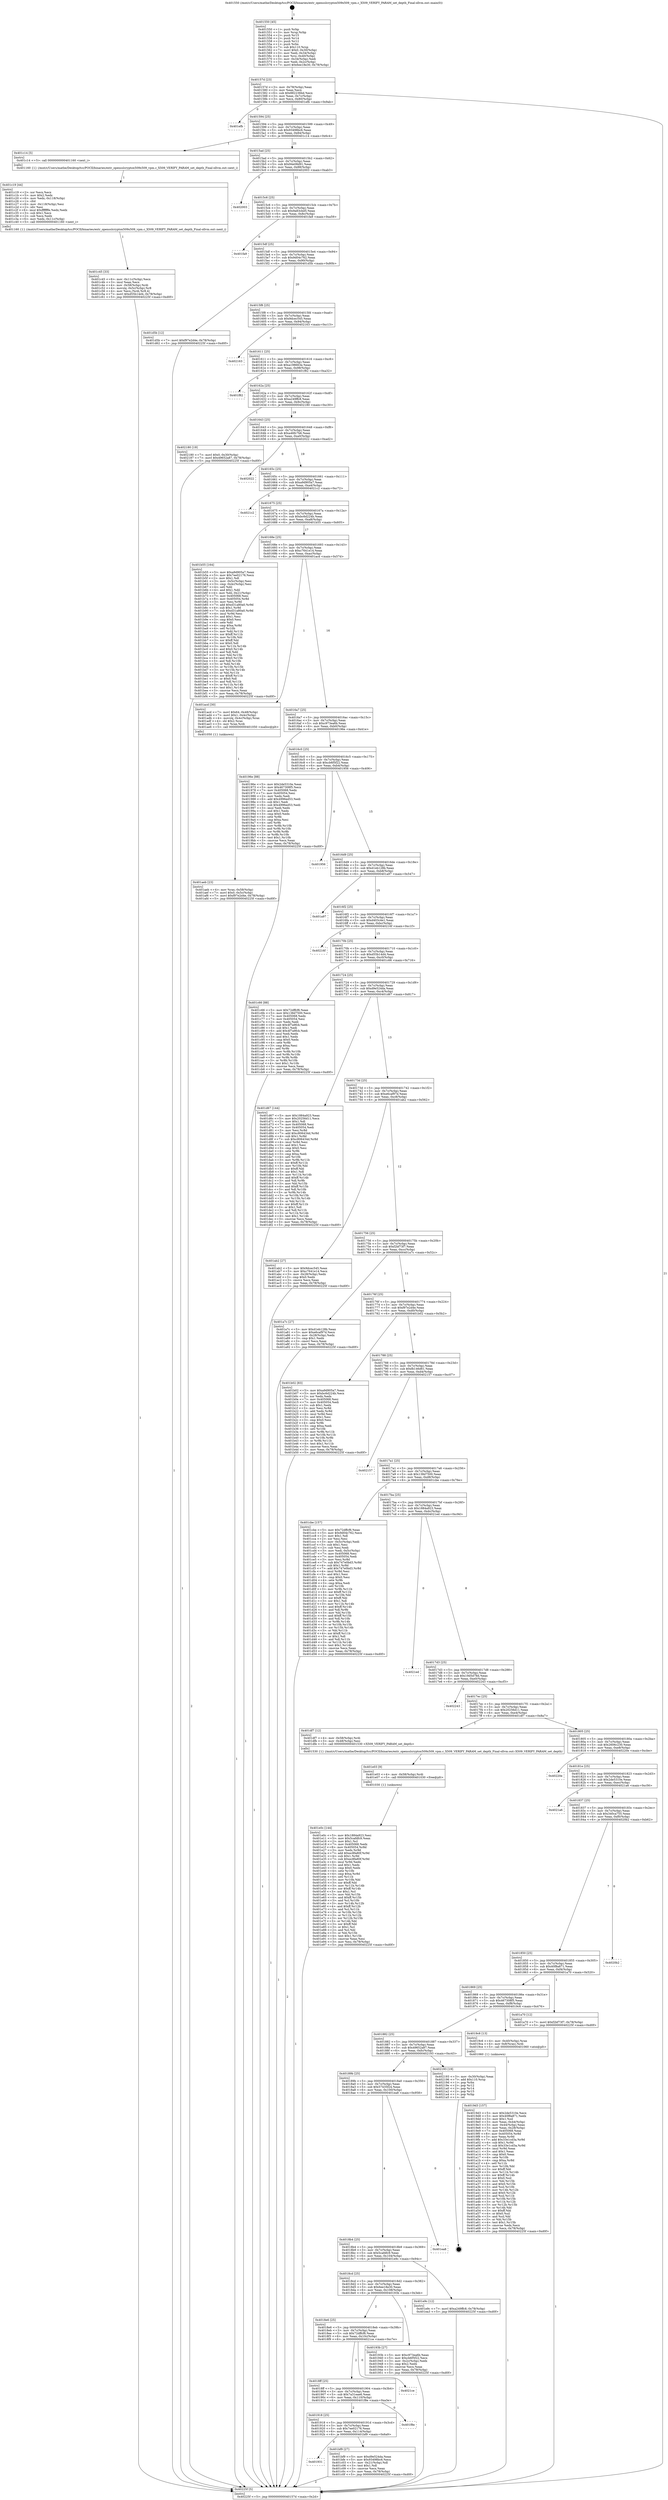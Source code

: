 digraph "0x401550" {
  label = "0x401550 (/mnt/c/Users/mathe/Desktop/tcc/POCII/binaries/extr_opensslcryptox509x509_vpm.c_X509_VERIFY_PARAM_set_depth_Final-ollvm.out::main(0))"
  labelloc = "t"
  node[shape=record]

  Entry [label="",width=0.3,height=0.3,shape=circle,fillcolor=black,style=filled]
  "0x40157d" [label="{
     0x40157d [23]\l
     | [instrs]\l
     &nbsp;&nbsp;0x40157d \<+3\>: mov -0x78(%rbp),%eax\l
     &nbsp;&nbsp;0x401580 \<+2\>: mov %eax,%ecx\l
     &nbsp;&nbsp;0x401582 \<+6\>: sub $0x882236bd,%ecx\l
     &nbsp;&nbsp;0x401588 \<+3\>: mov %eax,-0x7c(%rbp)\l
     &nbsp;&nbsp;0x40158b \<+3\>: mov %ecx,-0x80(%rbp)\l
     &nbsp;&nbsp;0x40158e \<+6\>: je 0000000000401efb \<main+0x9ab\>\l
  }"]
  "0x401efb" [label="{
     0x401efb\l
  }", style=dashed]
  "0x401594" [label="{
     0x401594 [25]\l
     | [instrs]\l
     &nbsp;&nbsp;0x401594 \<+5\>: jmp 0000000000401599 \<main+0x49\>\l
     &nbsp;&nbsp;0x401599 \<+3\>: mov -0x7c(%rbp),%eax\l
     &nbsp;&nbsp;0x40159c \<+5\>: sub $0x93498bc6,%eax\l
     &nbsp;&nbsp;0x4015a1 \<+6\>: mov %eax,-0x84(%rbp)\l
     &nbsp;&nbsp;0x4015a7 \<+6\>: je 0000000000401c14 \<main+0x6c4\>\l
  }"]
  Exit [label="",width=0.3,height=0.3,shape=circle,fillcolor=black,style=filled,peripheries=2]
  "0x401c14" [label="{
     0x401c14 [5]\l
     | [instrs]\l
     &nbsp;&nbsp;0x401c14 \<+5\>: call 0000000000401160 \<next_i\>\l
     | [calls]\l
     &nbsp;&nbsp;0x401160 \{1\} (/mnt/c/Users/mathe/Desktop/tcc/POCII/binaries/extr_opensslcryptox509x509_vpm.c_X509_VERIFY_PARAM_set_depth_Final-ollvm.out::next_i)\l
  }"]
  "0x4015ad" [label="{
     0x4015ad [25]\l
     | [instrs]\l
     &nbsp;&nbsp;0x4015ad \<+5\>: jmp 00000000004015b2 \<main+0x62\>\l
     &nbsp;&nbsp;0x4015b2 \<+3\>: mov -0x7c(%rbp),%eax\l
     &nbsp;&nbsp;0x4015b5 \<+5\>: sub $0x94e08d91,%eax\l
     &nbsp;&nbsp;0x4015ba \<+6\>: mov %eax,-0x88(%rbp)\l
     &nbsp;&nbsp;0x4015c0 \<+6\>: je 0000000000402003 \<main+0xab3\>\l
  }"]
  "0x401e0c" [label="{
     0x401e0c [144]\l
     | [instrs]\l
     &nbsp;&nbsp;0x401e0c \<+5\>: mov $0x1884a923,%esi\l
     &nbsp;&nbsp;0x401e11 \<+5\>: mov $0x5cafdfc9,%eax\l
     &nbsp;&nbsp;0x401e16 \<+2\>: mov $0x1,%cl\l
     &nbsp;&nbsp;0x401e18 \<+7\>: mov 0x405068,%edx\l
     &nbsp;&nbsp;0x401e1f \<+8\>: mov 0x405054,%r8d\l
     &nbsp;&nbsp;0x401e27 \<+3\>: mov %edx,%r9d\l
     &nbsp;&nbsp;0x401e2a \<+7\>: add $0xec8fa80f,%r9d\l
     &nbsp;&nbsp;0x401e31 \<+4\>: sub $0x1,%r9d\l
     &nbsp;&nbsp;0x401e35 \<+7\>: sub $0xec8fa80f,%r9d\l
     &nbsp;&nbsp;0x401e3c \<+4\>: imul %r9d,%edx\l
     &nbsp;&nbsp;0x401e40 \<+3\>: and $0x1,%edx\l
     &nbsp;&nbsp;0x401e43 \<+3\>: cmp $0x0,%edx\l
     &nbsp;&nbsp;0x401e46 \<+4\>: sete %r10b\l
     &nbsp;&nbsp;0x401e4a \<+4\>: cmp $0xa,%r8d\l
     &nbsp;&nbsp;0x401e4e \<+4\>: setl %r11b\l
     &nbsp;&nbsp;0x401e52 \<+3\>: mov %r10b,%bl\l
     &nbsp;&nbsp;0x401e55 \<+3\>: xor $0xff,%bl\l
     &nbsp;&nbsp;0x401e58 \<+3\>: mov %r11b,%r14b\l
     &nbsp;&nbsp;0x401e5b \<+4\>: xor $0xff,%r14b\l
     &nbsp;&nbsp;0x401e5f \<+3\>: xor $0x1,%cl\l
     &nbsp;&nbsp;0x401e62 \<+3\>: mov %bl,%r15b\l
     &nbsp;&nbsp;0x401e65 \<+4\>: and $0xff,%r15b\l
     &nbsp;&nbsp;0x401e69 \<+3\>: and %cl,%r10b\l
     &nbsp;&nbsp;0x401e6c \<+3\>: mov %r14b,%r12b\l
     &nbsp;&nbsp;0x401e6f \<+4\>: and $0xff,%r12b\l
     &nbsp;&nbsp;0x401e73 \<+3\>: and %cl,%r11b\l
     &nbsp;&nbsp;0x401e76 \<+3\>: or %r10b,%r15b\l
     &nbsp;&nbsp;0x401e79 \<+3\>: or %r11b,%r12b\l
     &nbsp;&nbsp;0x401e7c \<+3\>: xor %r12b,%r15b\l
     &nbsp;&nbsp;0x401e7f \<+3\>: or %r14b,%bl\l
     &nbsp;&nbsp;0x401e82 \<+3\>: xor $0xff,%bl\l
     &nbsp;&nbsp;0x401e85 \<+3\>: or $0x1,%cl\l
     &nbsp;&nbsp;0x401e88 \<+2\>: and %cl,%bl\l
     &nbsp;&nbsp;0x401e8a \<+3\>: or %bl,%r15b\l
     &nbsp;&nbsp;0x401e8d \<+4\>: test $0x1,%r15b\l
     &nbsp;&nbsp;0x401e91 \<+3\>: cmovne %eax,%esi\l
     &nbsp;&nbsp;0x401e94 \<+3\>: mov %esi,-0x78(%rbp)\l
     &nbsp;&nbsp;0x401e97 \<+5\>: jmp 000000000040225f \<main+0xd0f\>\l
  }"]
  "0x402003" [label="{
     0x402003\l
  }", style=dashed]
  "0x4015c6" [label="{
     0x4015c6 [25]\l
     | [instrs]\l
     &nbsp;&nbsp;0x4015c6 \<+5\>: jmp 00000000004015cb \<main+0x7b\>\l
     &nbsp;&nbsp;0x4015cb \<+3\>: mov -0x7c(%rbp),%eax\l
     &nbsp;&nbsp;0x4015ce \<+5\>: sub $0x9a83cbd5,%eax\l
     &nbsp;&nbsp;0x4015d3 \<+6\>: mov %eax,-0x8c(%rbp)\l
     &nbsp;&nbsp;0x4015d9 \<+6\>: je 0000000000401fa9 \<main+0xa59\>\l
  }"]
  "0x401e03" [label="{
     0x401e03 [9]\l
     | [instrs]\l
     &nbsp;&nbsp;0x401e03 \<+4\>: mov -0x58(%rbp),%rdi\l
     &nbsp;&nbsp;0x401e07 \<+5\>: call 0000000000401030 \<free@plt\>\l
     | [calls]\l
     &nbsp;&nbsp;0x401030 \{1\} (unknown)\l
  }"]
  "0x401fa9" [label="{
     0x401fa9\l
  }", style=dashed]
  "0x4015df" [label="{
     0x4015df [25]\l
     | [instrs]\l
     &nbsp;&nbsp;0x4015df \<+5\>: jmp 00000000004015e4 \<main+0x94\>\l
     &nbsp;&nbsp;0x4015e4 \<+3\>: mov -0x7c(%rbp),%eax\l
     &nbsp;&nbsp;0x4015e7 \<+5\>: sub $0x9d04c762,%eax\l
     &nbsp;&nbsp;0x4015ec \<+6\>: mov %eax,-0x90(%rbp)\l
     &nbsp;&nbsp;0x4015f2 \<+6\>: je 0000000000401d5b \<main+0x80b\>\l
  }"]
  "0x401c45" [label="{
     0x401c45 [33]\l
     | [instrs]\l
     &nbsp;&nbsp;0x401c45 \<+6\>: mov -0x11c(%rbp),%ecx\l
     &nbsp;&nbsp;0x401c4b \<+3\>: imul %eax,%ecx\l
     &nbsp;&nbsp;0x401c4e \<+4\>: mov -0x58(%rbp),%rdi\l
     &nbsp;&nbsp;0x401c52 \<+4\>: movslq -0x5c(%rbp),%r8\l
     &nbsp;&nbsp;0x401c56 \<+4\>: mov %ecx,(%rdi,%r8,4)\l
     &nbsp;&nbsp;0x401c5a \<+7\>: movl $0xd55b14d4,-0x78(%rbp)\l
     &nbsp;&nbsp;0x401c61 \<+5\>: jmp 000000000040225f \<main+0xd0f\>\l
  }"]
  "0x401d5b" [label="{
     0x401d5b [12]\l
     | [instrs]\l
     &nbsp;&nbsp;0x401d5b \<+7\>: movl $0xf97e2d4e,-0x78(%rbp)\l
     &nbsp;&nbsp;0x401d62 \<+5\>: jmp 000000000040225f \<main+0xd0f\>\l
  }"]
  "0x4015f8" [label="{
     0x4015f8 [25]\l
     | [instrs]\l
     &nbsp;&nbsp;0x4015f8 \<+5\>: jmp 00000000004015fd \<main+0xad\>\l
     &nbsp;&nbsp;0x4015fd \<+3\>: mov -0x7c(%rbp),%eax\l
     &nbsp;&nbsp;0x401600 \<+5\>: sub $0x9dcec545,%eax\l
     &nbsp;&nbsp;0x401605 \<+6\>: mov %eax,-0x94(%rbp)\l
     &nbsp;&nbsp;0x40160b \<+6\>: je 0000000000402163 \<main+0xc13\>\l
  }"]
  "0x401c19" [label="{
     0x401c19 [44]\l
     | [instrs]\l
     &nbsp;&nbsp;0x401c19 \<+2\>: xor %ecx,%ecx\l
     &nbsp;&nbsp;0x401c1b \<+5\>: mov $0x2,%edx\l
     &nbsp;&nbsp;0x401c20 \<+6\>: mov %edx,-0x118(%rbp)\l
     &nbsp;&nbsp;0x401c26 \<+1\>: cltd\l
     &nbsp;&nbsp;0x401c27 \<+6\>: mov -0x118(%rbp),%esi\l
     &nbsp;&nbsp;0x401c2d \<+2\>: idiv %esi\l
     &nbsp;&nbsp;0x401c2f \<+6\>: imul $0xfffffffe,%edx,%edx\l
     &nbsp;&nbsp;0x401c35 \<+3\>: sub $0x1,%ecx\l
     &nbsp;&nbsp;0x401c38 \<+2\>: sub %ecx,%edx\l
     &nbsp;&nbsp;0x401c3a \<+6\>: mov %edx,-0x11c(%rbp)\l
     &nbsp;&nbsp;0x401c40 \<+5\>: call 0000000000401160 \<next_i\>\l
     | [calls]\l
     &nbsp;&nbsp;0x401160 \{1\} (/mnt/c/Users/mathe/Desktop/tcc/POCII/binaries/extr_opensslcryptox509x509_vpm.c_X509_VERIFY_PARAM_set_depth_Final-ollvm.out::next_i)\l
  }"]
  "0x402163" [label="{
     0x402163\l
  }", style=dashed]
  "0x401611" [label="{
     0x401611 [25]\l
     | [instrs]\l
     &nbsp;&nbsp;0x401611 \<+5\>: jmp 0000000000401616 \<main+0xc6\>\l
     &nbsp;&nbsp;0x401616 \<+3\>: mov -0x7c(%rbp),%eax\l
     &nbsp;&nbsp;0x401619 \<+5\>: sub $0xa198663e,%eax\l
     &nbsp;&nbsp;0x40161e \<+6\>: mov %eax,-0x98(%rbp)\l
     &nbsp;&nbsp;0x401624 \<+6\>: je 0000000000401f82 \<main+0xa32\>\l
  }"]
  "0x401931" [label="{
     0x401931\l
  }", style=dashed]
  "0x401f82" [label="{
     0x401f82\l
  }", style=dashed]
  "0x40162a" [label="{
     0x40162a [25]\l
     | [instrs]\l
     &nbsp;&nbsp;0x40162a \<+5\>: jmp 000000000040162f \<main+0xdf\>\l
     &nbsp;&nbsp;0x40162f \<+3\>: mov -0x7c(%rbp),%eax\l
     &nbsp;&nbsp;0x401632 \<+5\>: sub $0xa249ffc8,%eax\l
     &nbsp;&nbsp;0x401637 \<+6\>: mov %eax,-0x9c(%rbp)\l
     &nbsp;&nbsp;0x40163d \<+6\>: je 0000000000402180 \<main+0xc30\>\l
  }"]
  "0x401bf9" [label="{
     0x401bf9 [27]\l
     | [instrs]\l
     &nbsp;&nbsp;0x401bf9 \<+5\>: mov $0xd9e524da,%eax\l
     &nbsp;&nbsp;0x401bfe \<+5\>: mov $0x93498bc6,%ecx\l
     &nbsp;&nbsp;0x401c03 \<+3\>: mov -0x21(%rbp),%dl\l
     &nbsp;&nbsp;0x401c06 \<+3\>: test $0x1,%dl\l
     &nbsp;&nbsp;0x401c09 \<+3\>: cmovne %ecx,%eax\l
     &nbsp;&nbsp;0x401c0c \<+3\>: mov %eax,-0x78(%rbp)\l
     &nbsp;&nbsp;0x401c0f \<+5\>: jmp 000000000040225f \<main+0xd0f\>\l
  }"]
  "0x402180" [label="{
     0x402180 [19]\l
     | [instrs]\l
     &nbsp;&nbsp;0x402180 \<+7\>: movl $0x0,-0x30(%rbp)\l
     &nbsp;&nbsp;0x402187 \<+7\>: movl $0x49652a87,-0x78(%rbp)\l
     &nbsp;&nbsp;0x40218e \<+5\>: jmp 000000000040225f \<main+0xd0f\>\l
  }"]
  "0x401643" [label="{
     0x401643 [25]\l
     | [instrs]\l
     &nbsp;&nbsp;0x401643 \<+5\>: jmp 0000000000401648 \<main+0xf8\>\l
     &nbsp;&nbsp;0x401648 \<+3\>: mov -0x7c(%rbp),%eax\l
     &nbsp;&nbsp;0x40164b \<+5\>: sub $0xa46fc7b6,%eax\l
     &nbsp;&nbsp;0x401650 \<+6\>: mov %eax,-0xa0(%rbp)\l
     &nbsp;&nbsp;0x401656 \<+6\>: je 0000000000402022 \<main+0xad2\>\l
  }"]
  "0x401918" [label="{
     0x401918 [25]\l
     | [instrs]\l
     &nbsp;&nbsp;0x401918 \<+5\>: jmp 000000000040191d \<main+0x3cd\>\l
     &nbsp;&nbsp;0x40191d \<+3\>: mov -0x7c(%rbp),%eax\l
     &nbsp;&nbsp;0x401920 \<+5\>: sub $0x7ee02176,%eax\l
     &nbsp;&nbsp;0x401925 \<+6\>: mov %eax,-0x114(%rbp)\l
     &nbsp;&nbsp;0x40192b \<+6\>: je 0000000000401bf9 \<main+0x6a9\>\l
  }"]
  "0x402022" [label="{
     0x402022\l
  }", style=dashed]
  "0x40165c" [label="{
     0x40165c [25]\l
     | [instrs]\l
     &nbsp;&nbsp;0x40165c \<+5\>: jmp 0000000000401661 \<main+0x111\>\l
     &nbsp;&nbsp;0x401661 \<+3\>: mov -0x7c(%rbp),%eax\l
     &nbsp;&nbsp;0x401664 \<+5\>: sub $0xa9d905a7,%eax\l
     &nbsp;&nbsp;0x401669 \<+6\>: mov %eax,-0xa4(%rbp)\l
     &nbsp;&nbsp;0x40166f \<+6\>: je 00000000004021c2 \<main+0xc72\>\l
  }"]
  "0x401f8e" [label="{
     0x401f8e\l
  }", style=dashed]
  "0x4021c2" [label="{
     0x4021c2\l
  }", style=dashed]
  "0x401675" [label="{
     0x401675 [25]\l
     | [instrs]\l
     &nbsp;&nbsp;0x401675 \<+5\>: jmp 000000000040167a \<main+0x12a\>\l
     &nbsp;&nbsp;0x40167a \<+3\>: mov -0x7c(%rbp),%eax\l
     &nbsp;&nbsp;0x40167d \<+5\>: sub $0xbc6d224b,%eax\l
     &nbsp;&nbsp;0x401682 \<+6\>: mov %eax,-0xa8(%rbp)\l
     &nbsp;&nbsp;0x401688 \<+6\>: je 0000000000401b55 \<main+0x605\>\l
  }"]
  "0x4018ff" [label="{
     0x4018ff [25]\l
     | [instrs]\l
     &nbsp;&nbsp;0x4018ff \<+5\>: jmp 0000000000401904 \<main+0x3b4\>\l
     &nbsp;&nbsp;0x401904 \<+3\>: mov -0x7c(%rbp),%eax\l
     &nbsp;&nbsp;0x401907 \<+5\>: sub $0x7a31eae6,%eax\l
     &nbsp;&nbsp;0x40190c \<+6\>: mov %eax,-0x110(%rbp)\l
     &nbsp;&nbsp;0x401912 \<+6\>: je 0000000000401f8e \<main+0xa3e\>\l
  }"]
  "0x401b55" [label="{
     0x401b55 [164]\l
     | [instrs]\l
     &nbsp;&nbsp;0x401b55 \<+5\>: mov $0xa9d905a7,%eax\l
     &nbsp;&nbsp;0x401b5a \<+5\>: mov $0x7ee02176,%ecx\l
     &nbsp;&nbsp;0x401b5f \<+2\>: mov $0x1,%dl\l
     &nbsp;&nbsp;0x401b61 \<+3\>: mov -0x5c(%rbp),%esi\l
     &nbsp;&nbsp;0x401b64 \<+3\>: cmp -0x4c(%rbp),%esi\l
     &nbsp;&nbsp;0x401b67 \<+4\>: setl %dil\l
     &nbsp;&nbsp;0x401b6b \<+4\>: and $0x1,%dil\l
     &nbsp;&nbsp;0x401b6f \<+4\>: mov %dil,-0x21(%rbp)\l
     &nbsp;&nbsp;0x401b73 \<+7\>: mov 0x405068,%esi\l
     &nbsp;&nbsp;0x401b7a \<+8\>: mov 0x405054,%r8d\l
     &nbsp;&nbsp;0x401b82 \<+3\>: mov %esi,%r9d\l
     &nbsp;&nbsp;0x401b85 \<+7\>: add $0xd31a80a0,%r9d\l
     &nbsp;&nbsp;0x401b8c \<+4\>: sub $0x1,%r9d\l
     &nbsp;&nbsp;0x401b90 \<+7\>: sub $0xd31a80a0,%r9d\l
     &nbsp;&nbsp;0x401b97 \<+4\>: imul %r9d,%esi\l
     &nbsp;&nbsp;0x401b9b \<+3\>: and $0x1,%esi\l
     &nbsp;&nbsp;0x401b9e \<+3\>: cmp $0x0,%esi\l
     &nbsp;&nbsp;0x401ba1 \<+4\>: sete %dil\l
     &nbsp;&nbsp;0x401ba5 \<+4\>: cmp $0xa,%r8d\l
     &nbsp;&nbsp;0x401ba9 \<+4\>: setl %r10b\l
     &nbsp;&nbsp;0x401bad \<+3\>: mov %dil,%r11b\l
     &nbsp;&nbsp;0x401bb0 \<+4\>: xor $0xff,%r11b\l
     &nbsp;&nbsp;0x401bb4 \<+3\>: mov %r10b,%bl\l
     &nbsp;&nbsp;0x401bb7 \<+3\>: xor $0xff,%bl\l
     &nbsp;&nbsp;0x401bba \<+3\>: xor $0x0,%dl\l
     &nbsp;&nbsp;0x401bbd \<+3\>: mov %r11b,%r14b\l
     &nbsp;&nbsp;0x401bc0 \<+4\>: and $0x0,%r14b\l
     &nbsp;&nbsp;0x401bc4 \<+3\>: and %dl,%dil\l
     &nbsp;&nbsp;0x401bc7 \<+3\>: mov %bl,%r15b\l
     &nbsp;&nbsp;0x401bca \<+4\>: and $0x0,%r15b\l
     &nbsp;&nbsp;0x401bce \<+3\>: and %dl,%r10b\l
     &nbsp;&nbsp;0x401bd1 \<+3\>: or %dil,%r14b\l
     &nbsp;&nbsp;0x401bd4 \<+3\>: or %r10b,%r15b\l
     &nbsp;&nbsp;0x401bd7 \<+3\>: xor %r15b,%r14b\l
     &nbsp;&nbsp;0x401bda \<+3\>: or %bl,%r11b\l
     &nbsp;&nbsp;0x401bdd \<+4\>: xor $0xff,%r11b\l
     &nbsp;&nbsp;0x401be1 \<+3\>: or $0x0,%dl\l
     &nbsp;&nbsp;0x401be4 \<+3\>: and %dl,%r11b\l
     &nbsp;&nbsp;0x401be7 \<+3\>: or %r11b,%r14b\l
     &nbsp;&nbsp;0x401bea \<+4\>: test $0x1,%r14b\l
     &nbsp;&nbsp;0x401bee \<+3\>: cmovne %ecx,%eax\l
     &nbsp;&nbsp;0x401bf1 \<+3\>: mov %eax,-0x78(%rbp)\l
     &nbsp;&nbsp;0x401bf4 \<+5\>: jmp 000000000040225f \<main+0xd0f\>\l
  }"]
  "0x40168e" [label="{
     0x40168e [25]\l
     | [instrs]\l
     &nbsp;&nbsp;0x40168e \<+5\>: jmp 0000000000401693 \<main+0x143\>\l
     &nbsp;&nbsp;0x401693 \<+3\>: mov -0x7c(%rbp),%eax\l
     &nbsp;&nbsp;0x401696 \<+5\>: sub $0xc7641e14,%eax\l
     &nbsp;&nbsp;0x40169b \<+6\>: mov %eax,-0xac(%rbp)\l
     &nbsp;&nbsp;0x4016a1 \<+6\>: je 0000000000401acd \<main+0x57d\>\l
  }"]
  "0x4021ce" [label="{
     0x4021ce\l
  }", style=dashed]
  "0x401acd" [label="{
     0x401acd [30]\l
     | [instrs]\l
     &nbsp;&nbsp;0x401acd \<+7\>: movl $0x64,-0x48(%rbp)\l
     &nbsp;&nbsp;0x401ad4 \<+7\>: movl $0x1,-0x4c(%rbp)\l
     &nbsp;&nbsp;0x401adb \<+4\>: movslq -0x4c(%rbp),%rax\l
     &nbsp;&nbsp;0x401adf \<+4\>: shl $0x2,%rax\l
     &nbsp;&nbsp;0x401ae3 \<+3\>: mov %rax,%rdi\l
     &nbsp;&nbsp;0x401ae6 \<+5\>: call 0000000000401050 \<malloc@plt\>\l
     | [calls]\l
     &nbsp;&nbsp;0x401050 \{1\} (unknown)\l
  }"]
  "0x4016a7" [label="{
     0x4016a7 [25]\l
     | [instrs]\l
     &nbsp;&nbsp;0x4016a7 \<+5\>: jmp 00000000004016ac \<main+0x15c\>\l
     &nbsp;&nbsp;0x4016ac \<+3\>: mov -0x7c(%rbp),%eax\l
     &nbsp;&nbsp;0x4016af \<+5\>: sub $0xc973ea6b,%eax\l
     &nbsp;&nbsp;0x4016b4 \<+6\>: mov %eax,-0xb0(%rbp)\l
     &nbsp;&nbsp;0x4016ba \<+6\>: je 000000000040196e \<main+0x41e\>\l
  }"]
  "0x401aeb" [label="{
     0x401aeb [23]\l
     | [instrs]\l
     &nbsp;&nbsp;0x401aeb \<+4\>: mov %rax,-0x58(%rbp)\l
     &nbsp;&nbsp;0x401aef \<+7\>: movl $0x0,-0x5c(%rbp)\l
     &nbsp;&nbsp;0x401af6 \<+7\>: movl $0xf97e2d4e,-0x78(%rbp)\l
     &nbsp;&nbsp;0x401afd \<+5\>: jmp 000000000040225f \<main+0xd0f\>\l
  }"]
  "0x40196e" [label="{
     0x40196e [88]\l
     | [instrs]\l
     &nbsp;&nbsp;0x40196e \<+5\>: mov $0x2de5310e,%eax\l
     &nbsp;&nbsp;0x401973 \<+5\>: mov $0x467308f5,%ecx\l
     &nbsp;&nbsp;0x401978 \<+7\>: mov 0x405068,%edx\l
     &nbsp;&nbsp;0x40197f \<+7\>: mov 0x405054,%esi\l
     &nbsp;&nbsp;0x401986 \<+2\>: mov %edx,%edi\l
     &nbsp;&nbsp;0x401988 \<+6\>: add $0x4996ed53,%edi\l
     &nbsp;&nbsp;0x40198e \<+3\>: sub $0x1,%edi\l
     &nbsp;&nbsp;0x401991 \<+6\>: sub $0x4996ed53,%edi\l
     &nbsp;&nbsp;0x401997 \<+3\>: imul %edi,%edx\l
     &nbsp;&nbsp;0x40199a \<+3\>: and $0x1,%edx\l
     &nbsp;&nbsp;0x40199d \<+3\>: cmp $0x0,%edx\l
     &nbsp;&nbsp;0x4019a0 \<+4\>: sete %r8b\l
     &nbsp;&nbsp;0x4019a4 \<+3\>: cmp $0xa,%esi\l
     &nbsp;&nbsp;0x4019a7 \<+4\>: setl %r9b\l
     &nbsp;&nbsp;0x4019ab \<+3\>: mov %r8b,%r10b\l
     &nbsp;&nbsp;0x4019ae \<+3\>: and %r9b,%r10b\l
     &nbsp;&nbsp;0x4019b1 \<+3\>: xor %r9b,%r8b\l
     &nbsp;&nbsp;0x4019b4 \<+3\>: or %r8b,%r10b\l
     &nbsp;&nbsp;0x4019b7 \<+4\>: test $0x1,%r10b\l
     &nbsp;&nbsp;0x4019bb \<+3\>: cmovne %ecx,%eax\l
     &nbsp;&nbsp;0x4019be \<+3\>: mov %eax,-0x78(%rbp)\l
     &nbsp;&nbsp;0x4019c1 \<+5\>: jmp 000000000040225f \<main+0xd0f\>\l
  }"]
  "0x4016c0" [label="{
     0x4016c0 [25]\l
     | [instrs]\l
     &nbsp;&nbsp;0x4016c0 \<+5\>: jmp 00000000004016c5 \<main+0x175\>\l
     &nbsp;&nbsp;0x4016c5 \<+3\>: mov -0x7c(%rbp),%eax\l
     &nbsp;&nbsp;0x4016c8 \<+5\>: sub $0xcb6f5f22,%eax\l
     &nbsp;&nbsp;0x4016cd \<+6\>: mov %eax,-0xb4(%rbp)\l
     &nbsp;&nbsp;0x4016d3 \<+6\>: je 0000000000401956 \<main+0x406\>\l
  }"]
  "0x4019d3" [label="{
     0x4019d3 [157]\l
     | [instrs]\l
     &nbsp;&nbsp;0x4019d3 \<+5\>: mov $0x2de5310e,%ecx\l
     &nbsp;&nbsp;0x4019d8 \<+5\>: mov $0x40f8a871,%edx\l
     &nbsp;&nbsp;0x4019dd \<+3\>: mov $0x1,%sil\l
     &nbsp;&nbsp;0x4019e0 \<+3\>: mov %eax,-0x44(%rbp)\l
     &nbsp;&nbsp;0x4019e3 \<+3\>: mov -0x44(%rbp),%eax\l
     &nbsp;&nbsp;0x4019e6 \<+3\>: mov %eax,-0x28(%rbp)\l
     &nbsp;&nbsp;0x4019e9 \<+7\>: mov 0x405068,%eax\l
     &nbsp;&nbsp;0x4019f0 \<+8\>: mov 0x405054,%r8d\l
     &nbsp;&nbsp;0x4019f8 \<+3\>: mov %eax,%r9d\l
     &nbsp;&nbsp;0x4019fb \<+7\>: add $0x33e1cd3a,%r9d\l
     &nbsp;&nbsp;0x401a02 \<+4\>: sub $0x1,%r9d\l
     &nbsp;&nbsp;0x401a06 \<+7\>: sub $0x33e1cd3a,%r9d\l
     &nbsp;&nbsp;0x401a0d \<+4\>: imul %r9d,%eax\l
     &nbsp;&nbsp;0x401a11 \<+3\>: and $0x1,%eax\l
     &nbsp;&nbsp;0x401a14 \<+3\>: cmp $0x0,%eax\l
     &nbsp;&nbsp;0x401a17 \<+4\>: sete %r10b\l
     &nbsp;&nbsp;0x401a1b \<+4\>: cmp $0xa,%r8d\l
     &nbsp;&nbsp;0x401a1f \<+4\>: setl %r11b\l
     &nbsp;&nbsp;0x401a23 \<+3\>: mov %r10b,%bl\l
     &nbsp;&nbsp;0x401a26 \<+3\>: xor $0xff,%bl\l
     &nbsp;&nbsp;0x401a29 \<+3\>: mov %r11b,%r14b\l
     &nbsp;&nbsp;0x401a2c \<+4\>: xor $0xff,%r14b\l
     &nbsp;&nbsp;0x401a30 \<+4\>: xor $0x0,%sil\l
     &nbsp;&nbsp;0x401a34 \<+3\>: mov %bl,%r15b\l
     &nbsp;&nbsp;0x401a37 \<+4\>: and $0x0,%r15b\l
     &nbsp;&nbsp;0x401a3b \<+3\>: and %sil,%r10b\l
     &nbsp;&nbsp;0x401a3e \<+3\>: mov %r14b,%r12b\l
     &nbsp;&nbsp;0x401a41 \<+4\>: and $0x0,%r12b\l
     &nbsp;&nbsp;0x401a45 \<+3\>: and %sil,%r11b\l
     &nbsp;&nbsp;0x401a48 \<+3\>: or %r10b,%r15b\l
     &nbsp;&nbsp;0x401a4b \<+3\>: or %r11b,%r12b\l
     &nbsp;&nbsp;0x401a4e \<+3\>: xor %r12b,%r15b\l
     &nbsp;&nbsp;0x401a51 \<+3\>: or %r14b,%bl\l
     &nbsp;&nbsp;0x401a54 \<+3\>: xor $0xff,%bl\l
     &nbsp;&nbsp;0x401a57 \<+4\>: or $0x0,%sil\l
     &nbsp;&nbsp;0x401a5b \<+3\>: and %sil,%bl\l
     &nbsp;&nbsp;0x401a5e \<+3\>: or %bl,%r15b\l
     &nbsp;&nbsp;0x401a61 \<+4\>: test $0x1,%r15b\l
     &nbsp;&nbsp;0x401a65 \<+3\>: cmovne %edx,%ecx\l
     &nbsp;&nbsp;0x401a68 \<+3\>: mov %ecx,-0x78(%rbp)\l
     &nbsp;&nbsp;0x401a6b \<+5\>: jmp 000000000040225f \<main+0xd0f\>\l
  }"]
  "0x401956" [label="{
     0x401956\l
  }", style=dashed]
  "0x4016d9" [label="{
     0x4016d9 [25]\l
     | [instrs]\l
     &nbsp;&nbsp;0x4016d9 \<+5\>: jmp 00000000004016de \<main+0x18e\>\l
     &nbsp;&nbsp;0x4016de \<+3\>: mov -0x7c(%rbp),%eax\l
     &nbsp;&nbsp;0x4016e1 \<+5\>: sub $0xd1eb128b,%eax\l
     &nbsp;&nbsp;0x4016e6 \<+6\>: mov %eax,-0xb8(%rbp)\l
     &nbsp;&nbsp;0x4016ec \<+6\>: je 0000000000401a97 \<main+0x547\>\l
  }"]
  "0x401550" [label="{
     0x401550 [45]\l
     | [instrs]\l
     &nbsp;&nbsp;0x401550 \<+1\>: push %rbp\l
     &nbsp;&nbsp;0x401551 \<+3\>: mov %rsp,%rbp\l
     &nbsp;&nbsp;0x401554 \<+2\>: push %r15\l
     &nbsp;&nbsp;0x401556 \<+2\>: push %r14\l
     &nbsp;&nbsp;0x401558 \<+2\>: push %r12\l
     &nbsp;&nbsp;0x40155a \<+1\>: push %rbx\l
     &nbsp;&nbsp;0x40155b \<+7\>: sub $0x110,%rsp\l
     &nbsp;&nbsp;0x401562 \<+7\>: movl $0x0,-0x30(%rbp)\l
     &nbsp;&nbsp;0x401569 \<+3\>: mov %edi,-0x34(%rbp)\l
     &nbsp;&nbsp;0x40156c \<+4\>: mov %rsi,-0x40(%rbp)\l
     &nbsp;&nbsp;0x401570 \<+3\>: mov -0x34(%rbp),%edi\l
     &nbsp;&nbsp;0x401573 \<+3\>: mov %edi,-0x2c(%rbp)\l
     &nbsp;&nbsp;0x401576 \<+7\>: movl $0x6ee18e30,-0x78(%rbp)\l
  }"]
  "0x401a97" [label="{
     0x401a97\l
  }", style=dashed]
  "0x4016f2" [label="{
     0x4016f2 [25]\l
     | [instrs]\l
     &nbsp;&nbsp;0x4016f2 \<+5\>: jmp 00000000004016f7 \<main+0x1a7\>\l
     &nbsp;&nbsp;0x4016f7 \<+3\>: mov -0x7c(%rbp),%eax\l
     &nbsp;&nbsp;0x4016fa \<+5\>: sub $0xd403c4e1,%eax\l
     &nbsp;&nbsp;0x4016ff \<+6\>: mov %eax,-0xbc(%rbp)\l
     &nbsp;&nbsp;0x401705 \<+6\>: je 000000000040216f \<main+0xc1f\>\l
  }"]
  "0x40225f" [label="{
     0x40225f [5]\l
     | [instrs]\l
     &nbsp;&nbsp;0x40225f \<+5\>: jmp 000000000040157d \<main+0x2d\>\l
  }"]
  "0x40216f" [label="{
     0x40216f\l
  }", style=dashed]
  "0x40170b" [label="{
     0x40170b [25]\l
     | [instrs]\l
     &nbsp;&nbsp;0x40170b \<+5\>: jmp 0000000000401710 \<main+0x1c0\>\l
     &nbsp;&nbsp;0x401710 \<+3\>: mov -0x7c(%rbp),%eax\l
     &nbsp;&nbsp;0x401713 \<+5\>: sub $0xd55b14d4,%eax\l
     &nbsp;&nbsp;0x401718 \<+6\>: mov %eax,-0xc0(%rbp)\l
     &nbsp;&nbsp;0x40171e \<+6\>: je 0000000000401c66 \<main+0x716\>\l
  }"]
  "0x4018e6" [label="{
     0x4018e6 [25]\l
     | [instrs]\l
     &nbsp;&nbsp;0x4018e6 \<+5\>: jmp 00000000004018eb \<main+0x39b\>\l
     &nbsp;&nbsp;0x4018eb \<+3\>: mov -0x7c(%rbp),%eax\l
     &nbsp;&nbsp;0x4018ee \<+5\>: sub $0x72dffcf6,%eax\l
     &nbsp;&nbsp;0x4018f3 \<+6\>: mov %eax,-0x10c(%rbp)\l
     &nbsp;&nbsp;0x4018f9 \<+6\>: je 00000000004021ce \<main+0xc7e\>\l
  }"]
  "0x401c66" [label="{
     0x401c66 [88]\l
     | [instrs]\l
     &nbsp;&nbsp;0x401c66 \<+5\>: mov $0x72dffcf6,%eax\l
     &nbsp;&nbsp;0x401c6b \<+5\>: mov $0x138d7500,%ecx\l
     &nbsp;&nbsp;0x401c70 \<+7\>: mov 0x405068,%edx\l
     &nbsp;&nbsp;0x401c77 \<+7\>: mov 0x405054,%esi\l
     &nbsp;&nbsp;0x401c7e \<+2\>: mov %edx,%edi\l
     &nbsp;&nbsp;0x401c80 \<+6\>: sub $0x4f7a9fcb,%edi\l
     &nbsp;&nbsp;0x401c86 \<+3\>: sub $0x1,%edi\l
     &nbsp;&nbsp;0x401c89 \<+6\>: add $0x4f7a9fcb,%edi\l
     &nbsp;&nbsp;0x401c8f \<+3\>: imul %edi,%edx\l
     &nbsp;&nbsp;0x401c92 \<+3\>: and $0x1,%edx\l
     &nbsp;&nbsp;0x401c95 \<+3\>: cmp $0x0,%edx\l
     &nbsp;&nbsp;0x401c98 \<+4\>: sete %r8b\l
     &nbsp;&nbsp;0x401c9c \<+3\>: cmp $0xa,%esi\l
     &nbsp;&nbsp;0x401c9f \<+4\>: setl %r9b\l
     &nbsp;&nbsp;0x401ca3 \<+3\>: mov %r8b,%r10b\l
     &nbsp;&nbsp;0x401ca6 \<+3\>: and %r9b,%r10b\l
     &nbsp;&nbsp;0x401ca9 \<+3\>: xor %r9b,%r8b\l
     &nbsp;&nbsp;0x401cac \<+3\>: or %r8b,%r10b\l
     &nbsp;&nbsp;0x401caf \<+4\>: test $0x1,%r10b\l
     &nbsp;&nbsp;0x401cb3 \<+3\>: cmovne %ecx,%eax\l
     &nbsp;&nbsp;0x401cb6 \<+3\>: mov %eax,-0x78(%rbp)\l
     &nbsp;&nbsp;0x401cb9 \<+5\>: jmp 000000000040225f \<main+0xd0f\>\l
  }"]
  "0x401724" [label="{
     0x401724 [25]\l
     | [instrs]\l
     &nbsp;&nbsp;0x401724 \<+5\>: jmp 0000000000401729 \<main+0x1d9\>\l
     &nbsp;&nbsp;0x401729 \<+3\>: mov -0x7c(%rbp),%eax\l
     &nbsp;&nbsp;0x40172c \<+5\>: sub $0xd9e524da,%eax\l
     &nbsp;&nbsp;0x401731 \<+6\>: mov %eax,-0xc4(%rbp)\l
     &nbsp;&nbsp;0x401737 \<+6\>: je 0000000000401d67 \<main+0x817\>\l
  }"]
  "0x40193b" [label="{
     0x40193b [27]\l
     | [instrs]\l
     &nbsp;&nbsp;0x40193b \<+5\>: mov $0xc973ea6b,%eax\l
     &nbsp;&nbsp;0x401940 \<+5\>: mov $0xcb6f5f22,%ecx\l
     &nbsp;&nbsp;0x401945 \<+3\>: mov -0x2c(%rbp),%edx\l
     &nbsp;&nbsp;0x401948 \<+3\>: cmp $0x2,%edx\l
     &nbsp;&nbsp;0x40194b \<+3\>: cmovne %ecx,%eax\l
     &nbsp;&nbsp;0x40194e \<+3\>: mov %eax,-0x78(%rbp)\l
     &nbsp;&nbsp;0x401951 \<+5\>: jmp 000000000040225f \<main+0xd0f\>\l
  }"]
  "0x401d67" [label="{
     0x401d67 [144]\l
     | [instrs]\l
     &nbsp;&nbsp;0x401d67 \<+5\>: mov $0x1884a923,%eax\l
     &nbsp;&nbsp;0x401d6c \<+5\>: mov $0x20256d11,%ecx\l
     &nbsp;&nbsp;0x401d71 \<+2\>: mov $0x1,%dl\l
     &nbsp;&nbsp;0x401d73 \<+7\>: mov 0x405068,%esi\l
     &nbsp;&nbsp;0x401d7a \<+7\>: mov 0x405054,%edi\l
     &nbsp;&nbsp;0x401d81 \<+3\>: mov %esi,%r8d\l
     &nbsp;&nbsp;0x401d84 \<+7\>: add $0xc806434d,%r8d\l
     &nbsp;&nbsp;0x401d8b \<+4\>: sub $0x1,%r8d\l
     &nbsp;&nbsp;0x401d8f \<+7\>: sub $0xc806434d,%r8d\l
     &nbsp;&nbsp;0x401d96 \<+4\>: imul %r8d,%esi\l
     &nbsp;&nbsp;0x401d9a \<+3\>: and $0x1,%esi\l
     &nbsp;&nbsp;0x401d9d \<+3\>: cmp $0x0,%esi\l
     &nbsp;&nbsp;0x401da0 \<+4\>: sete %r9b\l
     &nbsp;&nbsp;0x401da4 \<+3\>: cmp $0xa,%edi\l
     &nbsp;&nbsp;0x401da7 \<+4\>: setl %r10b\l
     &nbsp;&nbsp;0x401dab \<+3\>: mov %r9b,%r11b\l
     &nbsp;&nbsp;0x401dae \<+4\>: xor $0xff,%r11b\l
     &nbsp;&nbsp;0x401db2 \<+3\>: mov %r10b,%bl\l
     &nbsp;&nbsp;0x401db5 \<+3\>: xor $0xff,%bl\l
     &nbsp;&nbsp;0x401db8 \<+3\>: xor $0x1,%dl\l
     &nbsp;&nbsp;0x401dbb \<+3\>: mov %r11b,%r14b\l
     &nbsp;&nbsp;0x401dbe \<+4\>: and $0xff,%r14b\l
     &nbsp;&nbsp;0x401dc2 \<+3\>: and %dl,%r9b\l
     &nbsp;&nbsp;0x401dc5 \<+3\>: mov %bl,%r15b\l
     &nbsp;&nbsp;0x401dc8 \<+4\>: and $0xff,%r15b\l
     &nbsp;&nbsp;0x401dcc \<+3\>: and %dl,%r10b\l
     &nbsp;&nbsp;0x401dcf \<+3\>: or %r9b,%r14b\l
     &nbsp;&nbsp;0x401dd2 \<+3\>: or %r10b,%r15b\l
     &nbsp;&nbsp;0x401dd5 \<+3\>: xor %r15b,%r14b\l
     &nbsp;&nbsp;0x401dd8 \<+3\>: or %bl,%r11b\l
     &nbsp;&nbsp;0x401ddb \<+4\>: xor $0xff,%r11b\l
     &nbsp;&nbsp;0x401ddf \<+3\>: or $0x1,%dl\l
     &nbsp;&nbsp;0x401de2 \<+3\>: and %dl,%r11b\l
     &nbsp;&nbsp;0x401de5 \<+3\>: or %r11b,%r14b\l
     &nbsp;&nbsp;0x401de8 \<+4\>: test $0x1,%r14b\l
     &nbsp;&nbsp;0x401dec \<+3\>: cmovne %ecx,%eax\l
     &nbsp;&nbsp;0x401def \<+3\>: mov %eax,-0x78(%rbp)\l
     &nbsp;&nbsp;0x401df2 \<+5\>: jmp 000000000040225f \<main+0xd0f\>\l
  }"]
  "0x40173d" [label="{
     0x40173d [25]\l
     | [instrs]\l
     &nbsp;&nbsp;0x40173d \<+5\>: jmp 0000000000401742 \<main+0x1f2\>\l
     &nbsp;&nbsp;0x401742 \<+3\>: mov -0x7c(%rbp),%eax\l
     &nbsp;&nbsp;0x401745 \<+5\>: sub $0xe6caf97d,%eax\l
     &nbsp;&nbsp;0x40174a \<+6\>: mov %eax,-0xc8(%rbp)\l
     &nbsp;&nbsp;0x401750 \<+6\>: je 0000000000401ab2 \<main+0x562\>\l
  }"]
  "0x4018cd" [label="{
     0x4018cd [25]\l
     | [instrs]\l
     &nbsp;&nbsp;0x4018cd \<+5\>: jmp 00000000004018d2 \<main+0x382\>\l
     &nbsp;&nbsp;0x4018d2 \<+3\>: mov -0x7c(%rbp),%eax\l
     &nbsp;&nbsp;0x4018d5 \<+5\>: sub $0x6ee18e30,%eax\l
     &nbsp;&nbsp;0x4018da \<+6\>: mov %eax,-0x108(%rbp)\l
     &nbsp;&nbsp;0x4018e0 \<+6\>: je 000000000040193b \<main+0x3eb\>\l
  }"]
  "0x401ab2" [label="{
     0x401ab2 [27]\l
     | [instrs]\l
     &nbsp;&nbsp;0x401ab2 \<+5\>: mov $0x9dcec545,%eax\l
     &nbsp;&nbsp;0x401ab7 \<+5\>: mov $0xc7641e14,%ecx\l
     &nbsp;&nbsp;0x401abc \<+3\>: mov -0x28(%rbp),%edx\l
     &nbsp;&nbsp;0x401abf \<+3\>: cmp $0x0,%edx\l
     &nbsp;&nbsp;0x401ac2 \<+3\>: cmove %ecx,%eax\l
     &nbsp;&nbsp;0x401ac5 \<+3\>: mov %eax,-0x78(%rbp)\l
     &nbsp;&nbsp;0x401ac8 \<+5\>: jmp 000000000040225f \<main+0xd0f\>\l
  }"]
  "0x401756" [label="{
     0x401756 [25]\l
     | [instrs]\l
     &nbsp;&nbsp;0x401756 \<+5\>: jmp 000000000040175b \<main+0x20b\>\l
     &nbsp;&nbsp;0x40175b \<+3\>: mov -0x7c(%rbp),%eax\l
     &nbsp;&nbsp;0x40175e \<+5\>: sub $0xf2bf73f7,%eax\l
     &nbsp;&nbsp;0x401763 \<+6\>: mov %eax,-0xcc(%rbp)\l
     &nbsp;&nbsp;0x401769 \<+6\>: je 0000000000401a7c \<main+0x52c\>\l
  }"]
  "0x401e9c" [label="{
     0x401e9c [12]\l
     | [instrs]\l
     &nbsp;&nbsp;0x401e9c \<+7\>: movl $0xa249ffc8,-0x78(%rbp)\l
     &nbsp;&nbsp;0x401ea3 \<+5\>: jmp 000000000040225f \<main+0xd0f\>\l
  }"]
  "0x401a7c" [label="{
     0x401a7c [27]\l
     | [instrs]\l
     &nbsp;&nbsp;0x401a7c \<+5\>: mov $0xd1eb128b,%eax\l
     &nbsp;&nbsp;0x401a81 \<+5\>: mov $0xe6caf97d,%ecx\l
     &nbsp;&nbsp;0x401a86 \<+3\>: mov -0x28(%rbp),%edx\l
     &nbsp;&nbsp;0x401a89 \<+3\>: cmp $0x1,%edx\l
     &nbsp;&nbsp;0x401a8c \<+3\>: cmovl %ecx,%eax\l
     &nbsp;&nbsp;0x401a8f \<+3\>: mov %eax,-0x78(%rbp)\l
     &nbsp;&nbsp;0x401a92 \<+5\>: jmp 000000000040225f \<main+0xd0f\>\l
  }"]
  "0x40176f" [label="{
     0x40176f [25]\l
     | [instrs]\l
     &nbsp;&nbsp;0x40176f \<+5\>: jmp 0000000000401774 \<main+0x224\>\l
     &nbsp;&nbsp;0x401774 \<+3\>: mov -0x7c(%rbp),%eax\l
     &nbsp;&nbsp;0x401777 \<+5\>: sub $0xf97e2d4e,%eax\l
     &nbsp;&nbsp;0x40177c \<+6\>: mov %eax,-0xd0(%rbp)\l
     &nbsp;&nbsp;0x401782 \<+6\>: je 0000000000401b02 \<main+0x5b2\>\l
  }"]
  "0x4018b4" [label="{
     0x4018b4 [25]\l
     | [instrs]\l
     &nbsp;&nbsp;0x4018b4 \<+5\>: jmp 00000000004018b9 \<main+0x369\>\l
     &nbsp;&nbsp;0x4018b9 \<+3\>: mov -0x7c(%rbp),%eax\l
     &nbsp;&nbsp;0x4018bc \<+5\>: sub $0x5cafdfc9,%eax\l
     &nbsp;&nbsp;0x4018c1 \<+6\>: mov %eax,-0x104(%rbp)\l
     &nbsp;&nbsp;0x4018c7 \<+6\>: je 0000000000401e9c \<main+0x94c\>\l
  }"]
  "0x401b02" [label="{
     0x401b02 [83]\l
     | [instrs]\l
     &nbsp;&nbsp;0x401b02 \<+5\>: mov $0xa9d905a7,%eax\l
     &nbsp;&nbsp;0x401b07 \<+5\>: mov $0xbc6d224b,%ecx\l
     &nbsp;&nbsp;0x401b0c \<+2\>: xor %edx,%edx\l
     &nbsp;&nbsp;0x401b0e \<+7\>: mov 0x405068,%esi\l
     &nbsp;&nbsp;0x401b15 \<+7\>: mov 0x405054,%edi\l
     &nbsp;&nbsp;0x401b1c \<+3\>: sub $0x1,%edx\l
     &nbsp;&nbsp;0x401b1f \<+3\>: mov %esi,%r8d\l
     &nbsp;&nbsp;0x401b22 \<+3\>: add %edx,%r8d\l
     &nbsp;&nbsp;0x401b25 \<+4\>: imul %r8d,%esi\l
     &nbsp;&nbsp;0x401b29 \<+3\>: and $0x1,%esi\l
     &nbsp;&nbsp;0x401b2c \<+3\>: cmp $0x0,%esi\l
     &nbsp;&nbsp;0x401b2f \<+4\>: sete %r9b\l
     &nbsp;&nbsp;0x401b33 \<+3\>: cmp $0xa,%edi\l
     &nbsp;&nbsp;0x401b36 \<+4\>: setl %r10b\l
     &nbsp;&nbsp;0x401b3a \<+3\>: mov %r9b,%r11b\l
     &nbsp;&nbsp;0x401b3d \<+3\>: and %r10b,%r11b\l
     &nbsp;&nbsp;0x401b40 \<+3\>: xor %r10b,%r9b\l
     &nbsp;&nbsp;0x401b43 \<+3\>: or %r9b,%r11b\l
     &nbsp;&nbsp;0x401b46 \<+4\>: test $0x1,%r11b\l
     &nbsp;&nbsp;0x401b4a \<+3\>: cmovne %ecx,%eax\l
     &nbsp;&nbsp;0x401b4d \<+3\>: mov %eax,-0x78(%rbp)\l
     &nbsp;&nbsp;0x401b50 \<+5\>: jmp 000000000040225f \<main+0xd0f\>\l
  }"]
  "0x401788" [label="{
     0x401788 [25]\l
     | [instrs]\l
     &nbsp;&nbsp;0x401788 \<+5\>: jmp 000000000040178d \<main+0x23d\>\l
     &nbsp;&nbsp;0x40178d \<+3\>: mov -0x7c(%rbp),%eax\l
     &nbsp;&nbsp;0x401790 \<+5\>: sub $0xfb146d61,%eax\l
     &nbsp;&nbsp;0x401795 \<+6\>: mov %eax,-0xd4(%rbp)\l
     &nbsp;&nbsp;0x40179b \<+6\>: je 0000000000402157 \<main+0xc07\>\l
  }"]
  "0x401ea8" [label="{
     0x401ea8\l
  }", style=dashed]
  "0x402157" [label="{
     0x402157\l
  }", style=dashed]
  "0x4017a1" [label="{
     0x4017a1 [25]\l
     | [instrs]\l
     &nbsp;&nbsp;0x4017a1 \<+5\>: jmp 00000000004017a6 \<main+0x256\>\l
     &nbsp;&nbsp;0x4017a6 \<+3\>: mov -0x7c(%rbp),%eax\l
     &nbsp;&nbsp;0x4017a9 \<+5\>: sub $0x138d7500,%eax\l
     &nbsp;&nbsp;0x4017ae \<+6\>: mov %eax,-0xd8(%rbp)\l
     &nbsp;&nbsp;0x4017b4 \<+6\>: je 0000000000401cbe \<main+0x76e\>\l
  }"]
  "0x40189b" [label="{
     0x40189b [25]\l
     | [instrs]\l
     &nbsp;&nbsp;0x40189b \<+5\>: jmp 00000000004018a0 \<main+0x350\>\l
     &nbsp;&nbsp;0x4018a0 \<+3\>: mov -0x7c(%rbp),%eax\l
     &nbsp;&nbsp;0x4018a3 \<+5\>: sub $0x57435f24,%eax\l
     &nbsp;&nbsp;0x4018a8 \<+6\>: mov %eax,-0x100(%rbp)\l
     &nbsp;&nbsp;0x4018ae \<+6\>: je 0000000000401ea8 \<main+0x958\>\l
  }"]
  "0x401cbe" [label="{
     0x401cbe [157]\l
     | [instrs]\l
     &nbsp;&nbsp;0x401cbe \<+5\>: mov $0x72dffcf6,%eax\l
     &nbsp;&nbsp;0x401cc3 \<+5\>: mov $0x9d04c762,%ecx\l
     &nbsp;&nbsp;0x401cc8 \<+2\>: mov $0x1,%dl\l
     &nbsp;&nbsp;0x401cca \<+2\>: xor %esi,%esi\l
     &nbsp;&nbsp;0x401ccc \<+3\>: mov -0x5c(%rbp),%edi\l
     &nbsp;&nbsp;0x401ccf \<+3\>: sub $0x1,%esi\l
     &nbsp;&nbsp;0x401cd2 \<+2\>: sub %esi,%edi\l
     &nbsp;&nbsp;0x401cd4 \<+3\>: mov %edi,-0x5c(%rbp)\l
     &nbsp;&nbsp;0x401cd7 \<+7\>: mov 0x405068,%esi\l
     &nbsp;&nbsp;0x401cde \<+7\>: mov 0x405054,%edi\l
     &nbsp;&nbsp;0x401ce5 \<+3\>: mov %esi,%r8d\l
     &nbsp;&nbsp;0x401ce8 \<+7\>: sub $0x747e0bd3,%r8d\l
     &nbsp;&nbsp;0x401cef \<+4\>: sub $0x1,%r8d\l
     &nbsp;&nbsp;0x401cf3 \<+7\>: add $0x747e0bd3,%r8d\l
     &nbsp;&nbsp;0x401cfa \<+4\>: imul %r8d,%esi\l
     &nbsp;&nbsp;0x401cfe \<+3\>: and $0x1,%esi\l
     &nbsp;&nbsp;0x401d01 \<+3\>: cmp $0x0,%esi\l
     &nbsp;&nbsp;0x401d04 \<+4\>: sete %r9b\l
     &nbsp;&nbsp;0x401d08 \<+3\>: cmp $0xa,%edi\l
     &nbsp;&nbsp;0x401d0b \<+4\>: setl %r10b\l
     &nbsp;&nbsp;0x401d0f \<+3\>: mov %r9b,%r11b\l
     &nbsp;&nbsp;0x401d12 \<+4\>: xor $0xff,%r11b\l
     &nbsp;&nbsp;0x401d16 \<+3\>: mov %r10b,%bl\l
     &nbsp;&nbsp;0x401d19 \<+3\>: xor $0xff,%bl\l
     &nbsp;&nbsp;0x401d1c \<+3\>: xor $0x1,%dl\l
     &nbsp;&nbsp;0x401d1f \<+3\>: mov %r11b,%r14b\l
     &nbsp;&nbsp;0x401d22 \<+4\>: and $0xff,%r14b\l
     &nbsp;&nbsp;0x401d26 \<+3\>: and %dl,%r9b\l
     &nbsp;&nbsp;0x401d29 \<+3\>: mov %bl,%r15b\l
     &nbsp;&nbsp;0x401d2c \<+4\>: and $0xff,%r15b\l
     &nbsp;&nbsp;0x401d30 \<+3\>: and %dl,%r10b\l
     &nbsp;&nbsp;0x401d33 \<+3\>: or %r9b,%r14b\l
     &nbsp;&nbsp;0x401d36 \<+3\>: or %r10b,%r15b\l
     &nbsp;&nbsp;0x401d39 \<+3\>: xor %r15b,%r14b\l
     &nbsp;&nbsp;0x401d3c \<+3\>: or %bl,%r11b\l
     &nbsp;&nbsp;0x401d3f \<+4\>: xor $0xff,%r11b\l
     &nbsp;&nbsp;0x401d43 \<+3\>: or $0x1,%dl\l
     &nbsp;&nbsp;0x401d46 \<+3\>: and %dl,%r11b\l
     &nbsp;&nbsp;0x401d49 \<+3\>: or %r11b,%r14b\l
     &nbsp;&nbsp;0x401d4c \<+4\>: test $0x1,%r14b\l
     &nbsp;&nbsp;0x401d50 \<+3\>: cmovne %ecx,%eax\l
     &nbsp;&nbsp;0x401d53 \<+3\>: mov %eax,-0x78(%rbp)\l
     &nbsp;&nbsp;0x401d56 \<+5\>: jmp 000000000040225f \<main+0xd0f\>\l
  }"]
  "0x4017ba" [label="{
     0x4017ba [25]\l
     | [instrs]\l
     &nbsp;&nbsp;0x4017ba \<+5\>: jmp 00000000004017bf \<main+0x26f\>\l
     &nbsp;&nbsp;0x4017bf \<+3\>: mov -0x7c(%rbp),%eax\l
     &nbsp;&nbsp;0x4017c2 \<+5\>: sub $0x1884a923,%eax\l
     &nbsp;&nbsp;0x4017c7 \<+6\>: mov %eax,-0xdc(%rbp)\l
     &nbsp;&nbsp;0x4017cd \<+6\>: je 00000000004021ed \<main+0xc9d\>\l
  }"]
  "0x402193" [label="{
     0x402193 [19]\l
     | [instrs]\l
     &nbsp;&nbsp;0x402193 \<+3\>: mov -0x30(%rbp),%eax\l
     &nbsp;&nbsp;0x402196 \<+7\>: add $0x110,%rsp\l
     &nbsp;&nbsp;0x40219d \<+1\>: pop %rbx\l
     &nbsp;&nbsp;0x40219e \<+2\>: pop %r12\l
     &nbsp;&nbsp;0x4021a0 \<+2\>: pop %r14\l
     &nbsp;&nbsp;0x4021a2 \<+2\>: pop %r15\l
     &nbsp;&nbsp;0x4021a4 \<+1\>: pop %rbp\l
     &nbsp;&nbsp;0x4021a5 \<+1\>: ret\l
  }"]
  "0x4021ed" [label="{
     0x4021ed\l
  }", style=dashed]
  "0x4017d3" [label="{
     0x4017d3 [25]\l
     | [instrs]\l
     &nbsp;&nbsp;0x4017d3 \<+5\>: jmp 00000000004017d8 \<main+0x288\>\l
     &nbsp;&nbsp;0x4017d8 \<+3\>: mov -0x7c(%rbp),%eax\l
     &nbsp;&nbsp;0x4017db \<+5\>: sub $0x19d5d78d,%eax\l
     &nbsp;&nbsp;0x4017e0 \<+6\>: mov %eax,-0xe0(%rbp)\l
     &nbsp;&nbsp;0x4017e6 \<+6\>: je 0000000000402243 \<main+0xcf3\>\l
  }"]
  "0x401882" [label="{
     0x401882 [25]\l
     | [instrs]\l
     &nbsp;&nbsp;0x401882 \<+5\>: jmp 0000000000401887 \<main+0x337\>\l
     &nbsp;&nbsp;0x401887 \<+3\>: mov -0x7c(%rbp),%eax\l
     &nbsp;&nbsp;0x40188a \<+5\>: sub $0x49652a87,%eax\l
     &nbsp;&nbsp;0x40188f \<+6\>: mov %eax,-0xfc(%rbp)\l
     &nbsp;&nbsp;0x401895 \<+6\>: je 0000000000402193 \<main+0xc43\>\l
  }"]
  "0x402243" [label="{
     0x402243\l
  }", style=dashed]
  "0x4017ec" [label="{
     0x4017ec [25]\l
     | [instrs]\l
     &nbsp;&nbsp;0x4017ec \<+5\>: jmp 00000000004017f1 \<main+0x2a1\>\l
     &nbsp;&nbsp;0x4017f1 \<+3\>: mov -0x7c(%rbp),%eax\l
     &nbsp;&nbsp;0x4017f4 \<+5\>: sub $0x20256d11,%eax\l
     &nbsp;&nbsp;0x4017f9 \<+6\>: mov %eax,-0xe4(%rbp)\l
     &nbsp;&nbsp;0x4017ff \<+6\>: je 0000000000401df7 \<main+0x8a7\>\l
  }"]
  "0x4019c6" [label="{
     0x4019c6 [13]\l
     | [instrs]\l
     &nbsp;&nbsp;0x4019c6 \<+4\>: mov -0x40(%rbp),%rax\l
     &nbsp;&nbsp;0x4019ca \<+4\>: mov 0x8(%rax),%rdi\l
     &nbsp;&nbsp;0x4019ce \<+5\>: call 0000000000401060 \<atoi@plt\>\l
     | [calls]\l
     &nbsp;&nbsp;0x401060 \{1\} (unknown)\l
  }"]
  "0x401df7" [label="{
     0x401df7 [12]\l
     | [instrs]\l
     &nbsp;&nbsp;0x401df7 \<+4\>: mov -0x58(%rbp),%rdi\l
     &nbsp;&nbsp;0x401dfb \<+3\>: mov -0x48(%rbp),%esi\l
     &nbsp;&nbsp;0x401dfe \<+5\>: call 0000000000401530 \<X509_VERIFY_PARAM_set_depth\>\l
     | [calls]\l
     &nbsp;&nbsp;0x401530 \{1\} (/mnt/c/Users/mathe/Desktop/tcc/POCII/binaries/extr_opensslcryptox509x509_vpm.c_X509_VERIFY_PARAM_set_depth_Final-ollvm.out::X509_VERIFY_PARAM_set_depth)\l
  }"]
  "0x401805" [label="{
     0x401805 [25]\l
     | [instrs]\l
     &nbsp;&nbsp;0x401805 \<+5\>: jmp 000000000040180a \<main+0x2ba\>\l
     &nbsp;&nbsp;0x40180a \<+3\>: mov -0x7c(%rbp),%eax\l
     &nbsp;&nbsp;0x40180d \<+5\>: sub $0x2606c230,%eax\l
     &nbsp;&nbsp;0x401812 \<+6\>: mov %eax,-0xe8(%rbp)\l
     &nbsp;&nbsp;0x401818 \<+6\>: je 000000000040220e \<main+0xcbe\>\l
  }"]
  "0x401869" [label="{
     0x401869 [25]\l
     | [instrs]\l
     &nbsp;&nbsp;0x401869 \<+5\>: jmp 000000000040186e \<main+0x31e\>\l
     &nbsp;&nbsp;0x40186e \<+3\>: mov -0x7c(%rbp),%eax\l
     &nbsp;&nbsp;0x401871 \<+5\>: sub $0x467308f5,%eax\l
     &nbsp;&nbsp;0x401876 \<+6\>: mov %eax,-0xf8(%rbp)\l
     &nbsp;&nbsp;0x40187c \<+6\>: je 00000000004019c6 \<main+0x476\>\l
  }"]
  "0x40220e" [label="{
     0x40220e\l
  }", style=dashed]
  "0x40181e" [label="{
     0x40181e [25]\l
     | [instrs]\l
     &nbsp;&nbsp;0x40181e \<+5\>: jmp 0000000000401823 \<main+0x2d3\>\l
     &nbsp;&nbsp;0x401823 \<+3\>: mov -0x7c(%rbp),%eax\l
     &nbsp;&nbsp;0x401826 \<+5\>: sub $0x2de5310e,%eax\l
     &nbsp;&nbsp;0x40182b \<+6\>: mov %eax,-0xec(%rbp)\l
     &nbsp;&nbsp;0x401831 \<+6\>: je 00000000004021a6 \<main+0xc56\>\l
  }"]
  "0x401a70" [label="{
     0x401a70 [12]\l
     | [instrs]\l
     &nbsp;&nbsp;0x401a70 \<+7\>: movl $0xf2bf73f7,-0x78(%rbp)\l
     &nbsp;&nbsp;0x401a77 \<+5\>: jmp 000000000040225f \<main+0xd0f\>\l
  }"]
  "0x4021a6" [label="{
     0x4021a6\l
  }", style=dashed]
  "0x401837" [label="{
     0x401837 [25]\l
     | [instrs]\l
     &nbsp;&nbsp;0x401837 \<+5\>: jmp 000000000040183c \<main+0x2ec\>\l
     &nbsp;&nbsp;0x40183c \<+3\>: mov -0x7c(%rbp),%eax\l
     &nbsp;&nbsp;0x40183f \<+5\>: sub $0x340ca755,%eax\l
     &nbsp;&nbsp;0x401844 \<+6\>: mov %eax,-0xf0(%rbp)\l
     &nbsp;&nbsp;0x40184a \<+6\>: je 00000000004020b2 \<main+0xb62\>\l
  }"]
  "0x401850" [label="{
     0x401850 [25]\l
     | [instrs]\l
     &nbsp;&nbsp;0x401850 \<+5\>: jmp 0000000000401855 \<main+0x305\>\l
     &nbsp;&nbsp;0x401855 \<+3\>: mov -0x7c(%rbp),%eax\l
     &nbsp;&nbsp;0x401858 \<+5\>: sub $0x40f8a871,%eax\l
     &nbsp;&nbsp;0x40185d \<+6\>: mov %eax,-0xf4(%rbp)\l
     &nbsp;&nbsp;0x401863 \<+6\>: je 0000000000401a70 \<main+0x520\>\l
  }"]
  "0x4020b2" [label="{
     0x4020b2\l
  }", style=dashed]
  Entry -> "0x401550" [label=" 1"]
  "0x40157d" -> "0x401efb" [label=" 0"]
  "0x40157d" -> "0x401594" [label=" 22"]
  "0x402193" -> Exit [label=" 1"]
  "0x401594" -> "0x401c14" [label=" 1"]
  "0x401594" -> "0x4015ad" [label=" 21"]
  "0x402180" -> "0x40225f" [label=" 1"]
  "0x4015ad" -> "0x402003" [label=" 0"]
  "0x4015ad" -> "0x4015c6" [label=" 21"]
  "0x401e9c" -> "0x40225f" [label=" 1"]
  "0x4015c6" -> "0x401fa9" [label=" 0"]
  "0x4015c6" -> "0x4015df" [label=" 21"]
  "0x401e0c" -> "0x40225f" [label=" 1"]
  "0x4015df" -> "0x401d5b" [label=" 1"]
  "0x4015df" -> "0x4015f8" [label=" 20"]
  "0x401e03" -> "0x401e0c" [label=" 1"]
  "0x4015f8" -> "0x402163" [label=" 0"]
  "0x4015f8" -> "0x401611" [label=" 20"]
  "0x401df7" -> "0x401e03" [label=" 1"]
  "0x401611" -> "0x401f82" [label=" 0"]
  "0x401611" -> "0x40162a" [label=" 20"]
  "0x401d67" -> "0x40225f" [label=" 1"]
  "0x40162a" -> "0x402180" [label=" 1"]
  "0x40162a" -> "0x401643" [label=" 19"]
  "0x401d5b" -> "0x40225f" [label=" 1"]
  "0x401643" -> "0x402022" [label=" 0"]
  "0x401643" -> "0x40165c" [label=" 19"]
  "0x401c66" -> "0x40225f" [label=" 1"]
  "0x40165c" -> "0x4021c2" [label=" 0"]
  "0x40165c" -> "0x401675" [label=" 19"]
  "0x401c45" -> "0x40225f" [label=" 1"]
  "0x401675" -> "0x401b55" [label=" 2"]
  "0x401675" -> "0x40168e" [label=" 17"]
  "0x401c14" -> "0x401c19" [label=" 1"]
  "0x40168e" -> "0x401acd" [label=" 1"]
  "0x40168e" -> "0x4016a7" [label=" 16"]
  "0x401bf9" -> "0x40225f" [label=" 2"]
  "0x4016a7" -> "0x40196e" [label=" 1"]
  "0x4016a7" -> "0x4016c0" [label=" 15"]
  "0x401918" -> "0x401bf9" [label=" 2"]
  "0x4016c0" -> "0x401956" [label=" 0"]
  "0x4016c0" -> "0x4016d9" [label=" 15"]
  "0x401cbe" -> "0x40225f" [label=" 1"]
  "0x4016d9" -> "0x401a97" [label=" 0"]
  "0x4016d9" -> "0x4016f2" [label=" 15"]
  "0x4018ff" -> "0x401918" [label=" 2"]
  "0x4016f2" -> "0x40216f" [label=" 0"]
  "0x4016f2" -> "0x40170b" [label=" 15"]
  "0x4018ff" -> "0x401f8e" [label=" 0"]
  "0x40170b" -> "0x401c66" [label=" 1"]
  "0x40170b" -> "0x401724" [label=" 14"]
  "0x401c19" -> "0x401c45" [label=" 1"]
  "0x401724" -> "0x401d67" [label=" 1"]
  "0x401724" -> "0x40173d" [label=" 13"]
  "0x4018e6" -> "0x4018ff" [label=" 2"]
  "0x40173d" -> "0x401ab2" [label=" 1"]
  "0x40173d" -> "0x401756" [label=" 12"]
  "0x401918" -> "0x401931" [label=" 0"]
  "0x401756" -> "0x401a7c" [label=" 1"]
  "0x401756" -> "0x40176f" [label=" 11"]
  "0x401b55" -> "0x40225f" [label=" 2"]
  "0x40176f" -> "0x401b02" [label=" 2"]
  "0x40176f" -> "0x401788" [label=" 9"]
  "0x401aeb" -> "0x40225f" [label=" 1"]
  "0x401788" -> "0x402157" [label=" 0"]
  "0x401788" -> "0x4017a1" [label=" 9"]
  "0x401acd" -> "0x401aeb" [label=" 1"]
  "0x4017a1" -> "0x401cbe" [label=" 1"]
  "0x4017a1" -> "0x4017ba" [label=" 8"]
  "0x401a7c" -> "0x40225f" [label=" 1"]
  "0x4017ba" -> "0x4021ed" [label=" 0"]
  "0x4017ba" -> "0x4017d3" [label=" 8"]
  "0x401a70" -> "0x40225f" [label=" 1"]
  "0x4017d3" -> "0x402243" [label=" 0"]
  "0x4017d3" -> "0x4017ec" [label=" 8"]
  "0x4019c6" -> "0x4019d3" [label=" 1"]
  "0x4017ec" -> "0x401df7" [label=" 1"]
  "0x4017ec" -> "0x401805" [label=" 7"]
  "0x40196e" -> "0x40225f" [label=" 1"]
  "0x401805" -> "0x40220e" [label=" 0"]
  "0x401805" -> "0x40181e" [label=" 7"]
  "0x401550" -> "0x40157d" [label=" 1"]
  "0x40181e" -> "0x4021a6" [label=" 0"]
  "0x40181e" -> "0x401837" [label=" 7"]
  "0x40193b" -> "0x40225f" [label=" 1"]
  "0x401837" -> "0x4020b2" [label=" 0"]
  "0x401837" -> "0x401850" [label=" 7"]
  "0x4018cd" -> "0x4018e6" [label=" 2"]
  "0x401850" -> "0x401a70" [label=" 1"]
  "0x401850" -> "0x401869" [label=" 6"]
  "0x40225f" -> "0x40157d" [label=" 21"]
  "0x401869" -> "0x4019c6" [label=" 1"]
  "0x401869" -> "0x401882" [label=" 5"]
  "0x4019d3" -> "0x40225f" [label=" 1"]
  "0x401882" -> "0x402193" [label=" 1"]
  "0x401882" -> "0x40189b" [label=" 4"]
  "0x401ab2" -> "0x40225f" [label=" 1"]
  "0x40189b" -> "0x401ea8" [label=" 0"]
  "0x40189b" -> "0x4018b4" [label=" 4"]
  "0x401b02" -> "0x40225f" [label=" 2"]
  "0x4018b4" -> "0x401e9c" [label=" 1"]
  "0x4018b4" -> "0x4018cd" [label=" 3"]
  "0x4018e6" -> "0x4021ce" [label=" 0"]
  "0x4018cd" -> "0x40193b" [label=" 1"]
}
